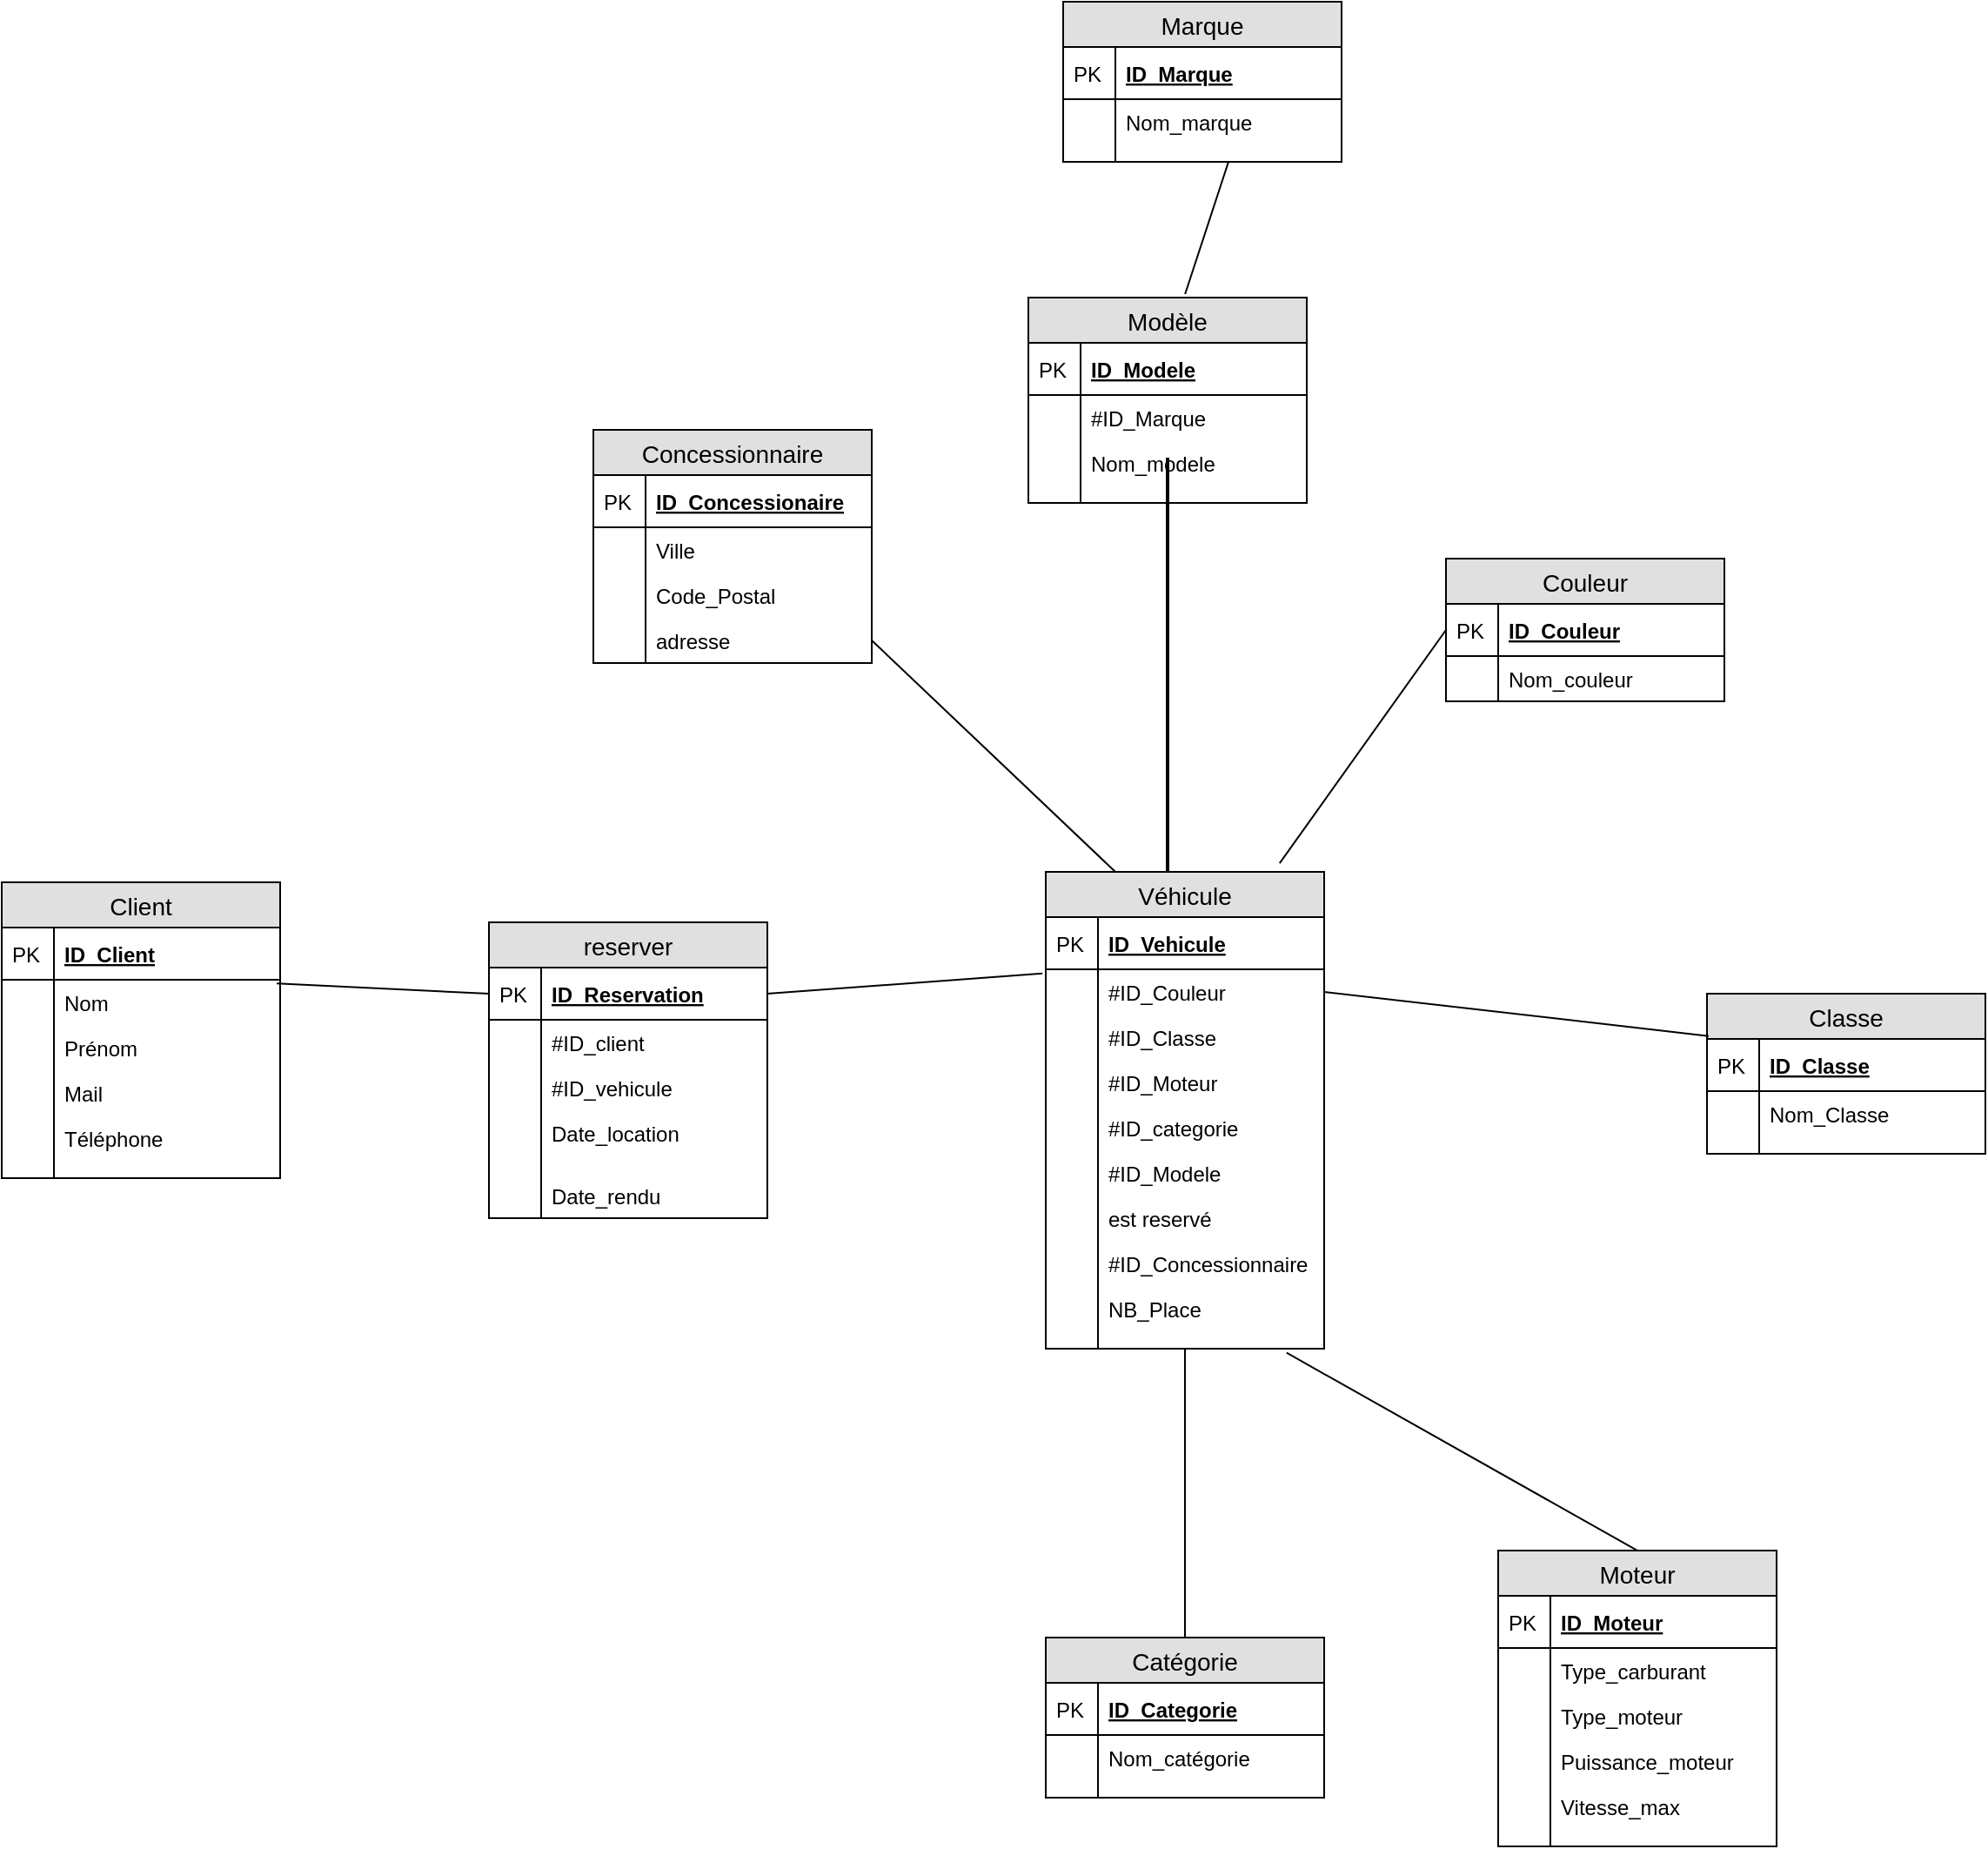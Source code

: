<mxfile version="12.6.6" type="device"><diagram id="evDmwu6t0oALiTs24ZHg" name="Page-1"><mxGraphModel dx="2067" dy="573" grid="1" gridSize="10" guides="1" tooltips="1" connect="1" arrows="1" fold="1" page="1" pageScale="1" pageWidth="827" pageHeight="1169" math="0" shadow="0"><root><mxCell id="0"/><mxCell id="1" parent="0"/><mxCell id="44hZMkg_vuFvh2zb4axV-1" value="Véhicule" style="swimlane;fontStyle=0;childLayout=stackLayout;horizontal=1;startSize=26;fillColor=#e0e0e0;horizontalStack=0;resizeParent=1;resizeParentMax=0;resizeLast=0;collapsible=1;marginBottom=0;swimlaneFillColor=#ffffff;align=center;fontSize=14;" parent="1" vertex="1"><mxGeometry x="-130" y="580" width="160" height="274" as="geometry"/></mxCell><mxCell id="44hZMkg_vuFvh2zb4axV-2" value="ID_Vehicule" style="shape=partialRectangle;top=0;left=0;right=0;bottom=1;align=left;verticalAlign=middle;fillColor=none;spacingLeft=34;spacingRight=4;overflow=hidden;rotatable=0;points=[[0,0.5],[1,0.5]];portConstraint=eastwest;dropTarget=0;fontStyle=5;fontSize=12;" parent="44hZMkg_vuFvh2zb4axV-1" vertex="1"><mxGeometry y="26" width="160" height="30" as="geometry"/></mxCell><mxCell id="44hZMkg_vuFvh2zb4axV-3" value="PK" style="shape=partialRectangle;top=0;left=0;bottom=0;fillColor=none;align=left;verticalAlign=middle;spacingLeft=4;spacingRight=4;overflow=hidden;rotatable=0;points=[];portConstraint=eastwest;part=1;fontSize=12;" parent="44hZMkg_vuFvh2zb4axV-2" vertex="1" connectable="0"><mxGeometry width="30" height="30" as="geometry"/></mxCell><mxCell id="raKDjjI9DacQkBNWK3oF-6" value="#ID_Couleur" style="shape=partialRectangle;top=0;left=0;right=0;bottom=0;align=left;verticalAlign=top;fillColor=none;spacingLeft=34;spacingRight=4;overflow=hidden;rotatable=0;points=[[0,0.5],[1,0.5]];portConstraint=eastwest;dropTarget=0;fontSize=12;" vertex="1" parent="44hZMkg_vuFvh2zb4axV-1"><mxGeometry y="56" width="160" height="26" as="geometry"/></mxCell><mxCell id="raKDjjI9DacQkBNWK3oF-7" value="" style="shape=partialRectangle;top=0;left=0;bottom=0;fillColor=none;align=left;verticalAlign=top;spacingLeft=4;spacingRight=4;overflow=hidden;rotatable=0;points=[];portConstraint=eastwest;part=1;fontSize=12;" vertex="1" connectable="0" parent="raKDjjI9DacQkBNWK3oF-6"><mxGeometry width="30" height="26" as="geometry"/></mxCell><mxCell id="raKDjjI9DacQkBNWK3oF-10" value="#ID_Classe" style="shape=partialRectangle;top=0;left=0;right=0;bottom=0;align=left;verticalAlign=top;fillColor=none;spacingLeft=34;spacingRight=4;overflow=hidden;rotatable=0;points=[[0,0.5],[1,0.5]];portConstraint=eastwest;dropTarget=0;fontSize=12;" vertex="1" parent="44hZMkg_vuFvh2zb4axV-1"><mxGeometry y="82" width="160" height="26" as="geometry"/></mxCell><mxCell id="raKDjjI9DacQkBNWK3oF-11" value="" style="shape=partialRectangle;top=0;left=0;bottom=0;fillColor=none;align=left;verticalAlign=top;spacingLeft=4;spacingRight=4;overflow=hidden;rotatable=0;points=[];portConstraint=eastwest;part=1;fontSize=12;" vertex="1" connectable="0" parent="raKDjjI9DacQkBNWK3oF-10"><mxGeometry width="30" height="26" as="geometry"/></mxCell><mxCell id="raKDjjI9DacQkBNWK3oF-8" value="#ID_Moteur" style="shape=partialRectangle;top=0;left=0;right=0;bottom=0;align=left;verticalAlign=top;fillColor=none;spacingLeft=34;spacingRight=4;overflow=hidden;rotatable=0;points=[[0,0.5],[1,0.5]];portConstraint=eastwest;dropTarget=0;fontSize=12;" vertex="1" parent="44hZMkg_vuFvh2zb4axV-1"><mxGeometry y="108" width="160" height="26" as="geometry"/></mxCell><mxCell id="raKDjjI9DacQkBNWK3oF-9" value="" style="shape=partialRectangle;top=0;left=0;bottom=0;fillColor=none;align=left;verticalAlign=top;spacingLeft=4;spacingRight=4;overflow=hidden;rotatable=0;points=[];portConstraint=eastwest;part=1;fontSize=12;" vertex="1" connectable="0" parent="raKDjjI9DacQkBNWK3oF-8"><mxGeometry width="30" height="26" as="geometry"/></mxCell><mxCell id="raKDjjI9DacQkBNWK3oF-12" value="#ID_categorie" style="shape=partialRectangle;top=0;left=0;right=0;bottom=0;align=left;verticalAlign=top;fillColor=none;spacingLeft=34;spacingRight=4;overflow=hidden;rotatable=0;points=[[0,0.5],[1,0.5]];portConstraint=eastwest;dropTarget=0;fontSize=12;" vertex="1" parent="44hZMkg_vuFvh2zb4axV-1"><mxGeometry y="134" width="160" height="26" as="geometry"/></mxCell><mxCell id="raKDjjI9DacQkBNWK3oF-13" value="" style="shape=partialRectangle;top=0;left=0;bottom=0;fillColor=none;align=left;verticalAlign=top;spacingLeft=4;spacingRight=4;overflow=hidden;rotatable=0;points=[];portConstraint=eastwest;part=1;fontSize=12;" vertex="1" connectable="0" parent="raKDjjI9DacQkBNWK3oF-12"><mxGeometry width="30" height="26" as="geometry"/></mxCell><mxCell id="raKDjjI9DacQkBNWK3oF-41" value="#ID_Modele" style="shape=partialRectangle;top=0;left=0;right=0;bottom=0;align=left;verticalAlign=top;fillColor=none;spacingLeft=34;spacingRight=4;overflow=hidden;rotatable=0;points=[[0,0.5],[1,0.5]];portConstraint=eastwest;dropTarget=0;fontSize=12;" vertex="1" parent="44hZMkg_vuFvh2zb4axV-1"><mxGeometry y="160" width="160" height="26" as="geometry"/></mxCell><mxCell id="raKDjjI9DacQkBNWK3oF-42" value="" style="shape=partialRectangle;top=0;left=0;bottom=0;fillColor=none;align=left;verticalAlign=top;spacingLeft=4;spacingRight=4;overflow=hidden;rotatable=0;points=[];portConstraint=eastwest;part=1;fontSize=12;" vertex="1" connectable="0" parent="raKDjjI9DacQkBNWK3oF-41"><mxGeometry width="30" height="26" as="geometry"/></mxCell><mxCell id="raKDjjI9DacQkBNWK3oF-20" value="est reservé" style="shape=partialRectangle;top=0;left=0;right=0;bottom=0;align=left;verticalAlign=top;fillColor=none;spacingLeft=34;spacingRight=4;overflow=hidden;rotatable=0;points=[[0,0.5],[1,0.5]];portConstraint=eastwest;dropTarget=0;fontSize=12;" vertex="1" parent="44hZMkg_vuFvh2zb4axV-1"><mxGeometry y="186" width="160" height="26" as="geometry"/></mxCell><mxCell id="raKDjjI9DacQkBNWK3oF-21" value="" style="shape=partialRectangle;top=0;left=0;bottom=0;fillColor=none;align=left;verticalAlign=top;spacingLeft=4;spacingRight=4;overflow=hidden;rotatable=0;points=[];portConstraint=eastwest;part=1;fontSize=12;" vertex="1" connectable="0" parent="raKDjjI9DacQkBNWK3oF-20"><mxGeometry width="30" height="26" as="geometry"/></mxCell><mxCell id="raKDjjI9DacQkBNWK3oF-37" value="#ID_Concessionnaire" style="shape=partialRectangle;top=0;left=0;right=0;bottom=0;align=left;verticalAlign=top;fillColor=none;spacingLeft=34;spacingRight=4;overflow=hidden;rotatable=0;points=[[0,0.5],[1,0.5]];portConstraint=eastwest;dropTarget=0;fontSize=12;" vertex="1" parent="44hZMkg_vuFvh2zb4axV-1"><mxGeometry y="212" width="160" height="26" as="geometry"/></mxCell><mxCell id="raKDjjI9DacQkBNWK3oF-38" value="" style="shape=partialRectangle;top=0;left=0;bottom=0;fillColor=none;align=left;verticalAlign=top;spacingLeft=4;spacingRight=4;overflow=hidden;rotatable=0;points=[];portConstraint=eastwest;part=1;fontSize=12;" vertex="1" connectable="0" parent="raKDjjI9DacQkBNWK3oF-37"><mxGeometry width="30" height="26" as="geometry"/></mxCell><mxCell id="raKDjjI9DacQkBNWK3oF-39" value="NB_Place" style="shape=partialRectangle;top=0;left=0;right=0;bottom=0;align=left;verticalAlign=top;fillColor=none;spacingLeft=34;spacingRight=4;overflow=hidden;rotatable=0;points=[[0,0.5],[1,0.5]];portConstraint=eastwest;dropTarget=0;fontSize=12;" vertex="1" parent="44hZMkg_vuFvh2zb4axV-1"><mxGeometry y="238" width="160" height="26" as="geometry"/></mxCell><mxCell id="raKDjjI9DacQkBNWK3oF-40" value="" style="shape=partialRectangle;top=0;left=0;bottom=0;fillColor=none;align=left;verticalAlign=top;spacingLeft=4;spacingRight=4;overflow=hidden;rotatable=0;points=[];portConstraint=eastwest;part=1;fontSize=12;" vertex="1" connectable="0" parent="raKDjjI9DacQkBNWK3oF-39"><mxGeometry width="30" height="26" as="geometry"/></mxCell><mxCell id="44hZMkg_vuFvh2zb4axV-10" value="" style="shape=partialRectangle;top=0;left=0;right=0;bottom=0;align=left;verticalAlign=top;fillColor=none;spacingLeft=34;spacingRight=4;overflow=hidden;rotatable=0;points=[[0,0.5],[1,0.5]];portConstraint=eastwest;dropTarget=0;fontSize=12;" parent="44hZMkg_vuFvh2zb4axV-1" vertex="1"><mxGeometry y="264" width="160" height="10" as="geometry"/></mxCell><mxCell id="44hZMkg_vuFvh2zb4axV-11" value="" style="shape=partialRectangle;top=0;left=0;bottom=0;fillColor=none;align=left;verticalAlign=top;spacingLeft=4;spacingRight=4;overflow=hidden;rotatable=0;points=[];portConstraint=eastwest;part=1;fontSize=12;" parent="44hZMkg_vuFvh2zb4axV-10" vertex="1" connectable="0"><mxGeometry width="30" height="10" as="geometry"/></mxCell><mxCell id="44hZMkg_vuFvh2zb4axV-12" value="Marque" style="swimlane;fontStyle=0;childLayout=stackLayout;horizontal=1;startSize=26;fillColor=#e0e0e0;horizontalStack=0;resizeParent=1;resizeParentMax=0;resizeLast=0;collapsible=1;marginBottom=0;swimlaneFillColor=#ffffff;align=center;fontSize=14;" parent="1" vertex="1"><mxGeometry x="-120" y="80" width="160" height="92" as="geometry"/></mxCell><mxCell id="44hZMkg_vuFvh2zb4axV-13" value="ID_Marque" style="shape=partialRectangle;top=0;left=0;right=0;bottom=1;align=left;verticalAlign=middle;fillColor=none;spacingLeft=34;spacingRight=4;overflow=hidden;rotatable=0;points=[[0,0.5],[1,0.5]];portConstraint=eastwest;dropTarget=0;fontStyle=5;fontSize=12;" parent="44hZMkg_vuFvh2zb4axV-12" vertex="1"><mxGeometry y="26" width="160" height="30" as="geometry"/></mxCell><mxCell id="44hZMkg_vuFvh2zb4axV-14" value="PK" style="shape=partialRectangle;top=0;left=0;bottom=0;fillColor=none;align=left;verticalAlign=middle;spacingLeft=4;spacingRight=4;overflow=hidden;rotatable=0;points=[];portConstraint=eastwest;part=1;fontSize=12;" parent="44hZMkg_vuFvh2zb4axV-13" vertex="1" connectable="0"><mxGeometry width="30" height="30" as="geometry"/></mxCell><mxCell id="44hZMkg_vuFvh2zb4axV-15" value="Nom_marque" style="shape=partialRectangle;top=0;left=0;right=0;bottom=0;align=left;verticalAlign=top;fillColor=none;spacingLeft=34;spacingRight=4;overflow=hidden;rotatable=0;points=[[0,0.5],[1,0.5]];portConstraint=eastwest;dropTarget=0;fontSize=12;" parent="44hZMkg_vuFvh2zb4axV-12" vertex="1"><mxGeometry y="56" width="160" height="26" as="geometry"/></mxCell><mxCell id="44hZMkg_vuFvh2zb4axV-16" value="" style="shape=partialRectangle;top=0;left=0;bottom=0;fillColor=none;align=left;verticalAlign=top;spacingLeft=4;spacingRight=4;overflow=hidden;rotatable=0;points=[];portConstraint=eastwest;part=1;fontSize=12;" parent="44hZMkg_vuFvh2zb4axV-15" vertex="1" connectable="0"><mxGeometry width="30" height="26" as="geometry"/></mxCell><mxCell id="44hZMkg_vuFvh2zb4axV-21" value="" style="shape=partialRectangle;top=0;left=0;right=0;bottom=0;align=left;verticalAlign=top;fillColor=none;spacingLeft=34;spacingRight=4;overflow=hidden;rotatable=0;points=[[0,0.5],[1,0.5]];portConstraint=eastwest;dropTarget=0;fontSize=12;" parent="44hZMkg_vuFvh2zb4axV-12" vertex="1"><mxGeometry y="82" width="160" height="10" as="geometry"/></mxCell><mxCell id="44hZMkg_vuFvh2zb4axV-22" value="" style="shape=partialRectangle;top=0;left=0;bottom=0;fillColor=none;align=left;verticalAlign=top;spacingLeft=4;spacingRight=4;overflow=hidden;rotatable=0;points=[];portConstraint=eastwest;part=1;fontSize=12;" parent="44hZMkg_vuFvh2zb4axV-21" vertex="1" connectable="0"><mxGeometry width="30" height="10" as="geometry"/></mxCell><mxCell id="44hZMkg_vuFvh2zb4axV-23" value="Couleur" style="swimlane;fontStyle=0;childLayout=stackLayout;horizontal=1;startSize=26;fillColor=#e0e0e0;horizontalStack=0;resizeParent=1;resizeParentMax=0;resizeLast=0;collapsible=1;marginBottom=0;swimlaneFillColor=#ffffff;align=center;fontSize=14;" parent="1" vertex="1"><mxGeometry x="100" y="400" width="160" height="82" as="geometry"/></mxCell><mxCell id="44hZMkg_vuFvh2zb4axV-24" value="ID_Couleur" style="shape=partialRectangle;top=0;left=0;right=0;bottom=1;align=left;verticalAlign=middle;fillColor=none;spacingLeft=34;spacingRight=4;overflow=hidden;rotatable=0;points=[[0,0.5],[1,0.5]];portConstraint=eastwest;dropTarget=0;fontStyle=5;fontSize=12;" parent="44hZMkg_vuFvh2zb4axV-23" vertex="1"><mxGeometry y="26" width="160" height="30" as="geometry"/></mxCell><mxCell id="44hZMkg_vuFvh2zb4axV-25" value="PK" style="shape=partialRectangle;top=0;left=0;bottom=0;fillColor=none;align=left;verticalAlign=middle;spacingLeft=4;spacingRight=4;overflow=hidden;rotatable=0;points=[];portConstraint=eastwest;part=1;fontSize=12;" parent="44hZMkg_vuFvh2zb4axV-24" vertex="1" connectable="0"><mxGeometry width="30" height="30" as="geometry"/></mxCell><mxCell id="44hZMkg_vuFvh2zb4axV-26" value="Nom_couleur" style="shape=partialRectangle;top=0;left=0;right=0;bottom=0;align=left;verticalAlign=top;fillColor=none;spacingLeft=34;spacingRight=4;overflow=hidden;rotatable=0;points=[[0,0.5],[1,0.5]];portConstraint=eastwest;dropTarget=0;fontSize=12;" parent="44hZMkg_vuFvh2zb4axV-23" vertex="1"><mxGeometry y="56" width="160" height="26" as="geometry"/></mxCell><mxCell id="44hZMkg_vuFvh2zb4axV-27" value="" style="shape=partialRectangle;top=0;left=0;bottom=0;fillColor=none;align=left;verticalAlign=top;spacingLeft=4;spacingRight=4;overflow=hidden;rotatable=0;points=[];portConstraint=eastwest;part=1;fontSize=12;" parent="44hZMkg_vuFvh2zb4axV-26" vertex="1" connectable="0"><mxGeometry width="30" height="26" as="geometry"/></mxCell><mxCell id="44hZMkg_vuFvh2zb4axV-34" value="Classe" style="swimlane;fontStyle=0;childLayout=stackLayout;horizontal=1;startSize=26;fillColor=#e0e0e0;horizontalStack=0;resizeParent=1;resizeParentMax=0;resizeLast=0;collapsible=1;marginBottom=0;swimlaneFillColor=#ffffff;align=center;fontSize=14;" parent="1" vertex="1"><mxGeometry x="250" y="650" width="160" height="92" as="geometry"/></mxCell><mxCell id="44hZMkg_vuFvh2zb4axV-35" value="ID_Classe" style="shape=partialRectangle;top=0;left=0;right=0;bottom=1;align=left;verticalAlign=middle;fillColor=none;spacingLeft=34;spacingRight=4;overflow=hidden;rotatable=0;points=[[0,0.5],[1,0.5]];portConstraint=eastwest;dropTarget=0;fontStyle=5;fontSize=12;" parent="44hZMkg_vuFvh2zb4axV-34" vertex="1"><mxGeometry y="26" width="160" height="30" as="geometry"/></mxCell><mxCell id="44hZMkg_vuFvh2zb4axV-36" value="PK" style="shape=partialRectangle;top=0;left=0;bottom=0;fillColor=none;align=left;verticalAlign=middle;spacingLeft=4;spacingRight=4;overflow=hidden;rotatable=0;points=[];portConstraint=eastwest;part=1;fontSize=12;" parent="44hZMkg_vuFvh2zb4axV-35" vertex="1" connectable="0"><mxGeometry width="30" height="30" as="geometry"/></mxCell><mxCell id="44hZMkg_vuFvh2zb4axV-37" value="Nom_Classe" style="shape=partialRectangle;top=0;left=0;right=0;bottom=0;align=left;verticalAlign=top;fillColor=none;spacingLeft=34;spacingRight=4;overflow=hidden;rotatable=0;points=[[0,0.5],[1,0.5]];portConstraint=eastwest;dropTarget=0;fontSize=12;" parent="44hZMkg_vuFvh2zb4axV-34" vertex="1"><mxGeometry y="56" width="160" height="26" as="geometry"/></mxCell><mxCell id="44hZMkg_vuFvh2zb4axV-38" value="" style="shape=partialRectangle;top=0;left=0;bottom=0;fillColor=none;align=left;verticalAlign=top;spacingLeft=4;spacingRight=4;overflow=hidden;rotatable=0;points=[];portConstraint=eastwest;part=1;fontSize=12;" parent="44hZMkg_vuFvh2zb4axV-37" vertex="1" connectable="0"><mxGeometry width="30" height="26" as="geometry"/></mxCell><mxCell id="44hZMkg_vuFvh2zb4axV-43" value="" style="shape=partialRectangle;top=0;left=0;right=0;bottom=0;align=left;verticalAlign=top;fillColor=none;spacingLeft=34;spacingRight=4;overflow=hidden;rotatable=0;points=[[0,0.5],[1,0.5]];portConstraint=eastwest;dropTarget=0;fontSize=12;" parent="44hZMkg_vuFvh2zb4axV-34" vertex="1"><mxGeometry y="82" width="160" height="10" as="geometry"/></mxCell><mxCell id="44hZMkg_vuFvh2zb4axV-44" value="" style="shape=partialRectangle;top=0;left=0;bottom=0;fillColor=none;align=left;verticalAlign=top;spacingLeft=4;spacingRight=4;overflow=hidden;rotatable=0;points=[];portConstraint=eastwest;part=1;fontSize=12;" parent="44hZMkg_vuFvh2zb4axV-43" vertex="1" connectable="0"><mxGeometry width="30" height="10" as="geometry"/></mxCell><mxCell id="44hZMkg_vuFvh2zb4axV-45" value="Catégorie" style="swimlane;fontStyle=0;childLayout=stackLayout;horizontal=1;startSize=26;fillColor=#e0e0e0;horizontalStack=0;resizeParent=1;resizeParentMax=0;resizeLast=0;collapsible=1;marginBottom=0;swimlaneFillColor=#ffffff;align=center;fontSize=14;" parent="1" vertex="1"><mxGeometry x="-130" y="1020" width="160" height="92" as="geometry"/></mxCell><mxCell id="44hZMkg_vuFvh2zb4axV-46" value="ID_Categorie" style="shape=partialRectangle;top=0;left=0;right=0;bottom=1;align=left;verticalAlign=middle;fillColor=none;spacingLeft=34;spacingRight=4;overflow=hidden;rotatable=0;points=[[0,0.5],[1,0.5]];portConstraint=eastwest;dropTarget=0;fontStyle=5;fontSize=12;" parent="44hZMkg_vuFvh2zb4axV-45" vertex="1"><mxGeometry y="26" width="160" height="30" as="geometry"/></mxCell><mxCell id="44hZMkg_vuFvh2zb4axV-47" value="PK" style="shape=partialRectangle;top=0;left=0;bottom=0;fillColor=none;align=left;verticalAlign=middle;spacingLeft=4;spacingRight=4;overflow=hidden;rotatable=0;points=[];portConstraint=eastwest;part=1;fontSize=12;" parent="44hZMkg_vuFvh2zb4axV-46" vertex="1" connectable="0"><mxGeometry width="30" height="30" as="geometry"/></mxCell><mxCell id="44hZMkg_vuFvh2zb4axV-48" value="Nom_catégorie" style="shape=partialRectangle;top=0;left=0;right=0;bottom=0;align=left;verticalAlign=top;fillColor=none;spacingLeft=34;spacingRight=4;overflow=hidden;rotatable=0;points=[[0,0.5],[1,0.5]];portConstraint=eastwest;dropTarget=0;fontSize=12;" parent="44hZMkg_vuFvh2zb4axV-45" vertex="1"><mxGeometry y="56" width="160" height="26" as="geometry"/></mxCell><mxCell id="44hZMkg_vuFvh2zb4axV-49" value="" style="shape=partialRectangle;top=0;left=0;bottom=0;fillColor=none;align=left;verticalAlign=top;spacingLeft=4;spacingRight=4;overflow=hidden;rotatable=0;points=[];portConstraint=eastwest;part=1;fontSize=12;" parent="44hZMkg_vuFvh2zb4axV-48" vertex="1" connectable="0"><mxGeometry width="30" height="26" as="geometry"/></mxCell><mxCell id="44hZMkg_vuFvh2zb4axV-54" value="" style="shape=partialRectangle;top=0;left=0;right=0;bottom=0;align=left;verticalAlign=top;fillColor=none;spacingLeft=34;spacingRight=4;overflow=hidden;rotatable=0;points=[[0,0.5],[1,0.5]];portConstraint=eastwest;dropTarget=0;fontSize=12;" parent="44hZMkg_vuFvh2zb4axV-45" vertex="1"><mxGeometry y="82" width="160" height="10" as="geometry"/></mxCell><mxCell id="44hZMkg_vuFvh2zb4axV-55" value="" style="shape=partialRectangle;top=0;left=0;bottom=0;fillColor=none;align=left;verticalAlign=top;spacingLeft=4;spacingRight=4;overflow=hidden;rotatable=0;points=[];portConstraint=eastwest;part=1;fontSize=12;" parent="44hZMkg_vuFvh2zb4axV-54" vertex="1" connectable="0"><mxGeometry width="30" height="10" as="geometry"/></mxCell><mxCell id="44hZMkg_vuFvh2zb4axV-56" value="Moteur" style="swimlane;fontStyle=0;childLayout=stackLayout;horizontal=1;startSize=26;fillColor=#e0e0e0;horizontalStack=0;resizeParent=1;resizeParentMax=0;resizeLast=0;collapsible=1;marginBottom=0;swimlaneFillColor=#ffffff;align=center;fontSize=14;" parent="1" vertex="1"><mxGeometry x="130" y="970" width="160" height="170" as="geometry"/></mxCell><mxCell id="44hZMkg_vuFvh2zb4axV-57" value="ID_Moteur" style="shape=partialRectangle;top=0;left=0;right=0;bottom=1;align=left;verticalAlign=middle;fillColor=none;spacingLeft=34;spacingRight=4;overflow=hidden;rotatable=0;points=[[0,0.5],[1,0.5]];portConstraint=eastwest;dropTarget=0;fontStyle=5;fontSize=12;" parent="44hZMkg_vuFvh2zb4axV-56" vertex="1"><mxGeometry y="26" width="160" height="30" as="geometry"/></mxCell><mxCell id="44hZMkg_vuFvh2zb4axV-58" value="PK" style="shape=partialRectangle;top=0;left=0;bottom=0;fillColor=none;align=left;verticalAlign=middle;spacingLeft=4;spacingRight=4;overflow=hidden;rotatable=0;points=[];portConstraint=eastwest;part=1;fontSize=12;" parent="44hZMkg_vuFvh2zb4axV-57" vertex="1" connectable="0"><mxGeometry width="30" height="30" as="geometry"/></mxCell><mxCell id="44hZMkg_vuFvh2zb4axV-59" value="Type_carburant" style="shape=partialRectangle;top=0;left=0;right=0;bottom=0;align=left;verticalAlign=top;fillColor=none;spacingLeft=34;spacingRight=4;overflow=hidden;rotatable=0;points=[[0,0.5],[1,0.5]];portConstraint=eastwest;dropTarget=0;fontSize=12;" parent="44hZMkg_vuFvh2zb4axV-56" vertex="1"><mxGeometry y="56" width="160" height="26" as="geometry"/></mxCell><mxCell id="44hZMkg_vuFvh2zb4axV-60" value="" style="shape=partialRectangle;top=0;left=0;bottom=0;fillColor=none;align=left;verticalAlign=top;spacingLeft=4;spacingRight=4;overflow=hidden;rotatable=0;points=[];portConstraint=eastwest;part=1;fontSize=12;" parent="44hZMkg_vuFvh2zb4axV-59" vertex="1" connectable="0"><mxGeometry width="30" height="26" as="geometry"/></mxCell><mxCell id="jtM3f84Picm8jtuYgQPw-2" value="Type_moteur" style="shape=partialRectangle;top=0;left=0;right=0;bottom=0;align=left;verticalAlign=top;fillColor=none;spacingLeft=34;spacingRight=4;overflow=hidden;rotatable=0;points=[[0,0.5],[1,0.5]];portConstraint=eastwest;dropTarget=0;fontSize=12;" parent="44hZMkg_vuFvh2zb4axV-56" vertex="1"><mxGeometry y="82" width="160" height="26" as="geometry"/></mxCell><mxCell id="jtM3f84Picm8jtuYgQPw-3" value="" style="shape=partialRectangle;top=0;left=0;bottom=0;fillColor=none;align=left;verticalAlign=top;spacingLeft=4;spacingRight=4;overflow=hidden;rotatable=0;points=[];portConstraint=eastwest;part=1;fontSize=12;" parent="jtM3f84Picm8jtuYgQPw-2" vertex="1" connectable="0"><mxGeometry width="30" height="26" as="geometry"/></mxCell><mxCell id="jtM3f84Picm8jtuYgQPw-4" value="Puissance_moteur" style="shape=partialRectangle;top=0;left=0;right=0;bottom=0;align=left;verticalAlign=top;fillColor=none;spacingLeft=34;spacingRight=4;overflow=hidden;rotatable=0;points=[[0,0.5],[1,0.5]];portConstraint=eastwest;dropTarget=0;fontSize=12;" parent="44hZMkg_vuFvh2zb4axV-56" vertex="1"><mxGeometry y="108" width="160" height="26" as="geometry"/></mxCell><mxCell id="jtM3f84Picm8jtuYgQPw-5" value="" style="shape=partialRectangle;top=0;left=0;bottom=0;fillColor=none;align=left;verticalAlign=top;spacingLeft=4;spacingRight=4;overflow=hidden;rotatable=0;points=[];portConstraint=eastwest;part=1;fontSize=12;" parent="jtM3f84Picm8jtuYgQPw-4" vertex="1" connectable="0"><mxGeometry width="30" height="26" as="geometry"/></mxCell><mxCell id="jtM3f84Picm8jtuYgQPw-6" value="Vitesse_max" style="shape=partialRectangle;top=0;left=0;right=0;bottom=0;align=left;verticalAlign=top;fillColor=none;spacingLeft=34;spacingRight=4;overflow=hidden;rotatable=0;points=[[0,0.5],[1,0.5]];portConstraint=eastwest;dropTarget=0;fontSize=12;" parent="44hZMkg_vuFvh2zb4axV-56" vertex="1"><mxGeometry y="134" width="160" height="26" as="geometry"/></mxCell><mxCell id="jtM3f84Picm8jtuYgQPw-7" value="" style="shape=partialRectangle;top=0;left=0;bottom=0;fillColor=none;align=left;verticalAlign=top;spacingLeft=4;spacingRight=4;overflow=hidden;rotatable=0;points=[];portConstraint=eastwest;part=1;fontSize=12;" parent="jtM3f84Picm8jtuYgQPw-6" vertex="1" connectable="0"><mxGeometry width="30" height="26" as="geometry"/></mxCell><mxCell id="44hZMkg_vuFvh2zb4axV-65" value="" style="shape=partialRectangle;top=0;left=0;right=0;bottom=0;align=left;verticalAlign=top;fillColor=none;spacingLeft=34;spacingRight=4;overflow=hidden;rotatable=0;points=[[0,0.5],[1,0.5]];portConstraint=eastwest;dropTarget=0;fontSize=12;" parent="44hZMkg_vuFvh2zb4axV-56" vertex="1"><mxGeometry y="160" width="160" height="10" as="geometry"/></mxCell><mxCell id="44hZMkg_vuFvh2zb4axV-66" value="" style="shape=partialRectangle;top=0;left=0;bottom=0;fillColor=none;align=left;verticalAlign=top;spacingLeft=4;spacingRight=4;overflow=hidden;rotatable=0;points=[];portConstraint=eastwest;part=1;fontSize=12;" parent="44hZMkg_vuFvh2zb4axV-65" vertex="1" connectable="0"><mxGeometry width="30" height="10" as="geometry"/></mxCell><mxCell id="44hZMkg_vuFvh2zb4axV-78" value="Client" style="swimlane;fontStyle=0;childLayout=stackLayout;horizontal=1;startSize=26;fillColor=#e0e0e0;horizontalStack=0;resizeParent=1;resizeParentMax=0;resizeLast=0;collapsible=1;marginBottom=0;swimlaneFillColor=#ffffff;align=center;fontSize=14;" parent="1" vertex="1"><mxGeometry x="-730" y="586" width="160" height="170" as="geometry"/></mxCell><mxCell id="44hZMkg_vuFvh2zb4axV-79" value="ID_Client" style="shape=partialRectangle;top=0;left=0;right=0;bottom=1;align=left;verticalAlign=middle;fillColor=none;spacingLeft=34;spacingRight=4;overflow=hidden;rotatable=0;points=[[0,0.5],[1,0.5]];portConstraint=eastwest;dropTarget=0;fontStyle=5;fontSize=12;" parent="44hZMkg_vuFvh2zb4axV-78" vertex="1"><mxGeometry y="26" width="160" height="30" as="geometry"/></mxCell><mxCell id="44hZMkg_vuFvh2zb4axV-80" value="PK" style="shape=partialRectangle;top=0;left=0;bottom=0;fillColor=none;align=left;verticalAlign=middle;spacingLeft=4;spacingRight=4;overflow=hidden;rotatable=0;points=[];portConstraint=eastwest;part=1;fontSize=12;" parent="44hZMkg_vuFvh2zb4axV-79" vertex="1" connectable="0"><mxGeometry width="30" height="30" as="geometry"/></mxCell><mxCell id="44hZMkg_vuFvh2zb4axV-81" value="Nom" style="shape=partialRectangle;top=0;left=0;right=0;bottom=0;align=left;verticalAlign=top;fillColor=none;spacingLeft=34;spacingRight=4;overflow=hidden;rotatable=0;points=[[0,0.5],[1,0.5]];portConstraint=eastwest;dropTarget=0;fontSize=12;" parent="44hZMkg_vuFvh2zb4axV-78" vertex="1"><mxGeometry y="56" width="160" height="26" as="geometry"/></mxCell><mxCell id="44hZMkg_vuFvh2zb4axV-82" value="" style="shape=partialRectangle;top=0;left=0;bottom=0;fillColor=none;align=left;verticalAlign=top;spacingLeft=4;spacingRight=4;overflow=hidden;rotatable=0;points=[];portConstraint=eastwest;part=1;fontSize=12;" parent="44hZMkg_vuFvh2zb4axV-81" vertex="1" connectable="0"><mxGeometry width="30" height="26" as="geometry"/></mxCell><mxCell id="44hZMkg_vuFvh2zb4axV-83" value="Prénom" style="shape=partialRectangle;top=0;left=0;right=0;bottom=0;align=left;verticalAlign=top;fillColor=none;spacingLeft=34;spacingRight=4;overflow=hidden;rotatable=0;points=[[0,0.5],[1,0.5]];portConstraint=eastwest;dropTarget=0;fontSize=12;" parent="44hZMkg_vuFvh2zb4axV-78" vertex="1"><mxGeometry y="82" width="160" height="26" as="geometry"/></mxCell><mxCell id="44hZMkg_vuFvh2zb4axV-84" value="" style="shape=partialRectangle;top=0;left=0;bottom=0;fillColor=none;align=left;verticalAlign=top;spacingLeft=4;spacingRight=4;overflow=hidden;rotatable=0;points=[];portConstraint=eastwest;part=1;fontSize=12;" parent="44hZMkg_vuFvh2zb4axV-83" vertex="1" connectable="0"><mxGeometry width="30" height="26" as="geometry"/></mxCell><mxCell id="44hZMkg_vuFvh2zb4axV-85" value="Mail" style="shape=partialRectangle;top=0;left=0;right=0;bottom=0;align=left;verticalAlign=top;fillColor=none;spacingLeft=34;spacingRight=4;overflow=hidden;rotatable=0;points=[[0,0.5],[1,0.5]];portConstraint=eastwest;dropTarget=0;fontSize=12;" parent="44hZMkg_vuFvh2zb4axV-78" vertex="1"><mxGeometry y="108" width="160" height="26" as="geometry"/></mxCell><mxCell id="44hZMkg_vuFvh2zb4axV-86" value="" style="shape=partialRectangle;top=0;left=0;bottom=0;fillColor=none;align=left;verticalAlign=top;spacingLeft=4;spacingRight=4;overflow=hidden;rotatable=0;points=[];portConstraint=eastwest;part=1;fontSize=12;" parent="44hZMkg_vuFvh2zb4axV-85" vertex="1" connectable="0"><mxGeometry width="30" height="26" as="geometry"/></mxCell><mxCell id="44hZMkg_vuFvh2zb4axV-134" value="Téléphone" style="shape=partialRectangle;top=0;left=0;right=0;bottom=0;align=left;verticalAlign=top;fillColor=none;spacingLeft=34;spacingRight=4;overflow=hidden;rotatable=0;points=[[0,0.5],[1,0.5]];portConstraint=eastwest;dropTarget=0;fontSize=12;" parent="44hZMkg_vuFvh2zb4axV-78" vertex="1"><mxGeometry y="134" width="160" height="26" as="geometry"/></mxCell><mxCell id="44hZMkg_vuFvh2zb4axV-135" value="" style="shape=partialRectangle;top=0;left=0;bottom=0;fillColor=none;align=left;verticalAlign=top;spacingLeft=4;spacingRight=4;overflow=hidden;rotatable=0;points=[];portConstraint=eastwest;part=1;fontSize=12;" parent="44hZMkg_vuFvh2zb4axV-134" vertex="1" connectable="0"><mxGeometry width="30" height="26" as="geometry"/></mxCell><mxCell id="44hZMkg_vuFvh2zb4axV-87" value="" style="shape=partialRectangle;top=0;left=0;right=0;bottom=0;align=left;verticalAlign=top;fillColor=none;spacingLeft=34;spacingRight=4;overflow=hidden;rotatable=0;points=[[0,0.5],[1,0.5]];portConstraint=eastwest;dropTarget=0;fontSize=12;" parent="44hZMkg_vuFvh2zb4axV-78" vertex="1"><mxGeometry y="160" width="160" height="10" as="geometry"/></mxCell><mxCell id="44hZMkg_vuFvh2zb4axV-88" value="" style="shape=partialRectangle;top=0;left=0;bottom=0;fillColor=none;align=left;verticalAlign=top;spacingLeft=4;spacingRight=4;overflow=hidden;rotatable=0;points=[];portConstraint=eastwest;part=1;fontSize=12;" parent="44hZMkg_vuFvh2zb4axV-87" vertex="1" connectable="0"><mxGeometry width="30" height="10" as="geometry"/></mxCell><mxCell id="44hZMkg_vuFvh2zb4axV-111" value="Modèle" style="swimlane;fontStyle=0;childLayout=stackLayout;horizontal=1;startSize=26;fillColor=#e0e0e0;horizontalStack=0;resizeParent=1;resizeParentMax=0;resizeLast=0;collapsible=1;marginBottom=0;swimlaneFillColor=#ffffff;align=center;fontSize=14;" parent="1" vertex="1"><mxGeometry x="-140" y="250" width="160" height="118" as="geometry"/></mxCell><mxCell id="44hZMkg_vuFvh2zb4axV-112" value="ID_Modele" style="shape=partialRectangle;top=0;left=0;right=0;bottom=1;align=left;verticalAlign=middle;fillColor=none;spacingLeft=34;spacingRight=4;overflow=hidden;rotatable=0;points=[[0,0.5],[1,0.5]];portConstraint=eastwest;dropTarget=0;fontStyle=5;fontSize=12;" parent="44hZMkg_vuFvh2zb4axV-111" vertex="1"><mxGeometry y="26" width="160" height="30" as="geometry"/></mxCell><mxCell id="44hZMkg_vuFvh2zb4axV-113" value="PK" style="shape=partialRectangle;top=0;left=0;bottom=0;fillColor=none;align=left;verticalAlign=middle;spacingLeft=4;spacingRight=4;overflow=hidden;rotatable=0;points=[];portConstraint=eastwest;part=1;fontSize=12;" parent="44hZMkg_vuFvh2zb4axV-112" vertex="1" connectable="0"><mxGeometry width="30" height="30" as="geometry"/></mxCell><mxCell id="44hZMkg_vuFvh2zb4axV-114" value="#ID_Marque" style="shape=partialRectangle;top=0;left=0;right=0;bottom=0;align=left;verticalAlign=top;fillColor=none;spacingLeft=34;spacingRight=4;overflow=hidden;rotatable=0;points=[[0,0.5],[1,0.5]];portConstraint=eastwest;dropTarget=0;fontSize=12;" parent="44hZMkg_vuFvh2zb4axV-111" vertex="1"><mxGeometry y="56" width="160" height="26" as="geometry"/></mxCell><mxCell id="44hZMkg_vuFvh2zb4axV-115" value="" style="shape=partialRectangle;top=0;left=0;bottom=0;fillColor=none;align=left;verticalAlign=top;spacingLeft=4;spacingRight=4;overflow=hidden;rotatable=0;points=[];portConstraint=eastwest;part=1;fontSize=12;" parent="44hZMkg_vuFvh2zb4axV-114" vertex="1" connectable="0"><mxGeometry width="30" height="26" as="geometry"/></mxCell><mxCell id="raKDjjI9DacQkBNWK3oF-35" value="Nom_modele" style="shape=partialRectangle;top=0;left=0;right=0;bottom=0;align=left;verticalAlign=top;fillColor=none;spacingLeft=34;spacingRight=4;overflow=hidden;rotatable=0;points=[[0,0.5],[1,0.5]];portConstraint=eastwest;dropTarget=0;fontSize=12;" vertex="1" parent="44hZMkg_vuFvh2zb4axV-111"><mxGeometry y="82" width="160" height="26" as="geometry"/></mxCell><mxCell id="raKDjjI9DacQkBNWK3oF-36" value="" style="shape=partialRectangle;top=0;left=0;bottom=0;fillColor=none;align=left;verticalAlign=top;spacingLeft=4;spacingRight=4;overflow=hidden;rotatable=0;points=[];portConstraint=eastwest;part=1;fontSize=12;" vertex="1" connectable="0" parent="raKDjjI9DacQkBNWK3oF-35"><mxGeometry width="30" height="26" as="geometry"/></mxCell><mxCell id="44hZMkg_vuFvh2zb4axV-120" value="" style="shape=partialRectangle;top=0;left=0;right=0;bottom=0;align=left;verticalAlign=top;fillColor=none;spacingLeft=34;spacingRight=4;overflow=hidden;rotatable=0;points=[[0,0.5],[1,0.5]];portConstraint=eastwest;dropTarget=0;fontSize=12;" parent="44hZMkg_vuFvh2zb4axV-111" vertex="1"><mxGeometry y="108" width="160" height="10" as="geometry"/></mxCell><mxCell id="44hZMkg_vuFvh2zb4axV-121" value="" style="shape=partialRectangle;top=0;left=0;bottom=0;fillColor=none;align=left;verticalAlign=top;spacingLeft=4;spacingRight=4;overflow=hidden;rotatable=0;points=[];portConstraint=eastwest;part=1;fontSize=12;" parent="44hZMkg_vuFvh2zb4axV-120" vertex="1" connectable="0"><mxGeometry width="30" height="10" as="geometry"/></mxCell><mxCell id="44hZMkg_vuFvh2zb4axV-122" value="Concessionnaire" style="swimlane;fontStyle=0;childLayout=stackLayout;horizontal=1;startSize=26;fillColor=#e0e0e0;horizontalStack=0;resizeParent=1;resizeParentMax=0;resizeLast=0;collapsible=1;marginBottom=0;swimlaneFillColor=#ffffff;align=center;fontSize=14;" parent="1" vertex="1"><mxGeometry x="-390" y="326" width="160" height="134" as="geometry"/></mxCell><mxCell id="44hZMkg_vuFvh2zb4axV-123" value="ID_Concessionaire" style="shape=partialRectangle;top=0;left=0;right=0;bottom=1;align=left;verticalAlign=middle;fillColor=none;spacingLeft=34;spacingRight=4;overflow=hidden;rotatable=0;points=[[0,0.5],[1,0.5]];portConstraint=eastwest;dropTarget=0;fontStyle=5;fontSize=12;" parent="44hZMkg_vuFvh2zb4axV-122" vertex="1"><mxGeometry y="26" width="160" height="30" as="geometry"/></mxCell><mxCell id="44hZMkg_vuFvh2zb4axV-124" value="PK" style="shape=partialRectangle;top=0;left=0;bottom=0;fillColor=none;align=left;verticalAlign=middle;spacingLeft=4;spacingRight=4;overflow=hidden;rotatable=0;points=[];portConstraint=eastwest;part=1;fontSize=12;" parent="44hZMkg_vuFvh2zb4axV-123" vertex="1" connectable="0"><mxGeometry width="30" height="30" as="geometry"/></mxCell><mxCell id="44hZMkg_vuFvh2zb4axV-125" value="Ville" style="shape=partialRectangle;top=0;left=0;right=0;bottom=0;align=left;verticalAlign=top;fillColor=none;spacingLeft=34;spacingRight=4;overflow=hidden;rotatable=0;points=[[0,0.5],[1,0.5]];portConstraint=eastwest;dropTarget=0;fontSize=12;" parent="44hZMkg_vuFvh2zb4axV-122" vertex="1"><mxGeometry y="56" width="160" height="26" as="geometry"/></mxCell><mxCell id="44hZMkg_vuFvh2zb4axV-126" value="" style="shape=partialRectangle;top=0;left=0;bottom=0;fillColor=none;align=left;verticalAlign=top;spacingLeft=4;spacingRight=4;overflow=hidden;rotatable=0;points=[];portConstraint=eastwest;part=1;fontSize=12;" parent="44hZMkg_vuFvh2zb4axV-125" vertex="1" connectable="0"><mxGeometry width="30" height="26" as="geometry"/></mxCell><mxCell id="44hZMkg_vuFvh2zb4axV-127" value="Code_Postal" style="shape=partialRectangle;top=0;left=0;right=0;bottom=0;align=left;verticalAlign=top;fillColor=none;spacingLeft=34;spacingRight=4;overflow=hidden;rotatable=0;points=[[0,0.5],[1,0.5]];portConstraint=eastwest;dropTarget=0;fontSize=12;" parent="44hZMkg_vuFvh2zb4axV-122" vertex="1"><mxGeometry y="82" width="160" height="26" as="geometry"/></mxCell><mxCell id="44hZMkg_vuFvh2zb4axV-128" value="" style="shape=partialRectangle;top=0;left=0;bottom=0;fillColor=none;align=left;verticalAlign=top;spacingLeft=4;spacingRight=4;overflow=hidden;rotatable=0;points=[];portConstraint=eastwest;part=1;fontSize=12;" parent="44hZMkg_vuFvh2zb4axV-127" vertex="1" connectable="0"><mxGeometry width="30" height="26" as="geometry"/></mxCell><mxCell id="44hZMkg_vuFvh2zb4axV-129" value="adresse" style="shape=partialRectangle;top=0;left=0;right=0;bottom=0;align=left;verticalAlign=top;fillColor=none;spacingLeft=34;spacingRight=4;overflow=hidden;rotatable=0;points=[[0,0.5],[1,0.5]];portConstraint=eastwest;dropTarget=0;fontSize=12;" parent="44hZMkg_vuFvh2zb4axV-122" vertex="1"><mxGeometry y="108" width="160" height="26" as="geometry"/></mxCell><mxCell id="44hZMkg_vuFvh2zb4axV-130" value="" style="shape=partialRectangle;top=0;left=0;bottom=0;fillColor=none;align=left;verticalAlign=top;spacingLeft=4;spacingRight=4;overflow=hidden;rotatable=0;points=[];portConstraint=eastwest;part=1;fontSize=12;" parent="44hZMkg_vuFvh2zb4axV-129" vertex="1" connectable="0"><mxGeometry width="30" height="26" as="geometry"/></mxCell><mxCell id="44hZMkg_vuFvh2zb4axV-149" value="" style="endArrow=none;html=1;exitX=0.988;exitY=0.082;exitDx=0;exitDy=0;entryX=0;entryY=0.5;entryDx=0;entryDy=0;exitPerimeter=0;" parent="1" source="44hZMkg_vuFvh2zb4axV-81" target="raKDjjI9DacQkBNWK3oF-23" edge="1"><mxGeometry width="50" height="50" relative="1" as="geometry"><mxPoint x="-580" y="1070" as="sourcePoint"/><mxPoint x="-499.86" y="923.0" as="targetPoint"/></mxGeometry></mxCell><mxCell id="44hZMkg_vuFvh2zb4axV-150" value="" style="endArrow=none;html=1;entryX=-0.012;entryY=0.093;entryDx=0;entryDy=0;exitX=1;exitY=0.5;exitDx=0;exitDy=0;entryPerimeter=0;" parent="1" source="raKDjjI9DacQkBNWK3oF-23" edge="1"><mxGeometry width="50" height="50" relative="1" as="geometry"><mxPoint x="-339.89" y="916.044" as="sourcePoint"/><mxPoint x="-131.92" y="638.418" as="targetPoint"/></mxGeometry></mxCell><mxCell id="44hZMkg_vuFvh2zb4axV-151" value="" style="endArrow=none;html=1;exitX=0.5;exitY=0;exitDx=0;exitDy=0;" parent="1" source="44hZMkg_vuFvh2zb4axV-45" target="44hZMkg_vuFvh2zb4axV-10" edge="1"><mxGeometry width="50" height="50" relative="1" as="geometry"><mxPoint x="-140" y="1070" as="sourcePoint"/><mxPoint x="-90" y="1020" as="targetPoint"/></mxGeometry></mxCell><mxCell id="44hZMkg_vuFvh2zb4axV-152" value="" style="endArrow=none;html=1;entryX=0.5;entryY=0;entryDx=0;entryDy=0;exitX=0.865;exitY=1.233;exitDx=0;exitDy=0;exitPerimeter=0;" parent="1" source="44hZMkg_vuFvh2zb4axV-10" target="44hZMkg_vuFvh2zb4axV-56" edge="1"><mxGeometry width="50" height="50" relative="1" as="geometry"><mxPoint x="20" y="1050" as="sourcePoint"/><mxPoint x="70" y="1000" as="targetPoint"/></mxGeometry></mxCell><mxCell id="44hZMkg_vuFvh2zb4axV-153" value="" style="endArrow=none;html=1;entryX=0.006;entryY=-0.056;entryDx=0;entryDy=0;entryPerimeter=0;exitX=1;exitY=0.5;exitDx=0;exitDy=0;" parent="1" target="44hZMkg_vuFvh2zb4axV-35" edge="1"><mxGeometry width="50" height="50" relative="1" as="geometry"><mxPoint x="30" y="649" as="sourcePoint"/><mxPoint x="580" y="650" as="targetPoint"/></mxGeometry></mxCell><mxCell id="44hZMkg_vuFvh2zb4axV-155" value="" style="endArrow=none;html=1;entryX=0;entryY=0.5;entryDx=0;entryDy=0;exitX=0.84;exitY=-0.018;exitDx=0;exitDy=0;exitPerimeter=0;" parent="1" source="44hZMkg_vuFvh2zb4axV-1" target="44hZMkg_vuFvh2zb4axV-24" edge="1"><mxGeometry width="50" height="50" relative="1" as="geometry"><mxPoint x="-350" y="500" as="sourcePoint"/><mxPoint x="-300" y="450" as="targetPoint"/></mxGeometry></mxCell><mxCell id="44hZMkg_vuFvh2zb4axV-158" value="" style="endArrow=none;html=1;entryX=1;entryY=0.5;entryDx=0;entryDy=0;exitX=0.25;exitY=0;exitDx=0;exitDy=0;" parent="1" source="44hZMkg_vuFvh2zb4axV-1" edge="1"><mxGeometry width="50" height="50" relative="1" as="geometry"><mxPoint x="-540" y="300" as="sourcePoint"/><mxPoint x="-230" y="447.0" as="targetPoint"/></mxGeometry></mxCell><mxCell id="raKDjjI9DacQkBNWK3oF-14" value="" style="line;strokeWidth=2;direction=south;html=1;" vertex="1" parent="1"><mxGeometry x="-65" y="342" width="10" height="238" as="geometry"/></mxCell><mxCell id="raKDjjI9DacQkBNWK3oF-15" value="" style="endArrow=none;html=1;exitX=0.563;exitY=-0.017;exitDx=0;exitDy=0;exitPerimeter=0;" edge="1" parent="1" source="44hZMkg_vuFvh2zb4axV-111"><mxGeometry width="50" height="50" relative="1" as="geometry"><mxPoint x="-75" y="222" as="sourcePoint"/><mxPoint x="-25" y="172" as="targetPoint"/><Array as="points"/></mxGeometry></mxCell><mxCell id="raKDjjI9DacQkBNWK3oF-22" value="reserver" style="swimlane;fontStyle=0;childLayout=stackLayout;horizontal=1;startSize=26;fillColor=#e0e0e0;horizontalStack=0;resizeParent=1;resizeParentMax=0;resizeLast=0;collapsible=1;marginBottom=0;swimlaneFillColor=#ffffff;align=center;fontSize=14;" vertex="1" parent="1"><mxGeometry x="-450" y="609" width="160" height="170" as="geometry"/></mxCell><mxCell id="raKDjjI9DacQkBNWK3oF-23" value="ID_Reservation" style="shape=partialRectangle;top=0;left=0;right=0;bottom=1;align=left;verticalAlign=middle;fillColor=none;spacingLeft=34;spacingRight=4;overflow=hidden;rotatable=0;points=[[0,0.5],[1,0.5]];portConstraint=eastwest;dropTarget=0;fontStyle=5;fontSize=12;" vertex="1" parent="raKDjjI9DacQkBNWK3oF-22"><mxGeometry y="26" width="160" height="30" as="geometry"/></mxCell><mxCell id="raKDjjI9DacQkBNWK3oF-24" value="PK" style="shape=partialRectangle;top=0;left=0;bottom=0;fillColor=none;align=left;verticalAlign=middle;spacingLeft=4;spacingRight=4;overflow=hidden;rotatable=0;points=[];portConstraint=eastwest;part=1;fontSize=12;" vertex="1" connectable="0" parent="raKDjjI9DacQkBNWK3oF-23"><mxGeometry width="30" height="30" as="geometry"/></mxCell><mxCell id="raKDjjI9DacQkBNWK3oF-25" value="#ID_client" style="shape=partialRectangle;top=0;left=0;right=0;bottom=0;align=left;verticalAlign=top;fillColor=none;spacingLeft=34;spacingRight=4;overflow=hidden;rotatable=0;points=[[0,0.5],[1,0.5]];portConstraint=eastwest;dropTarget=0;fontSize=12;" vertex="1" parent="raKDjjI9DacQkBNWK3oF-22"><mxGeometry y="56" width="160" height="26" as="geometry"/></mxCell><mxCell id="raKDjjI9DacQkBNWK3oF-26" value="" style="shape=partialRectangle;top=0;left=0;bottom=0;fillColor=none;align=left;verticalAlign=top;spacingLeft=4;spacingRight=4;overflow=hidden;rotatable=0;points=[];portConstraint=eastwest;part=1;fontSize=12;" vertex="1" connectable="0" parent="raKDjjI9DacQkBNWK3oF-25"><mxGeometry width="30" height="26" as="geometry"/></mxCell><mxCell id="raKDjjI9DacQkBNWK3oF-27" value="#ID_vehicule" style="shape=partialRectangle;top=0;left=0;right=0;bottom=0;align=left;verticalAlign=top;fillColor=none;spacingLeft=34;spacingRight=4;overflow=hidden;rotatable=0;points=[[0,0.5],[1,0.5]];portConstraint=eastwest;dropTarget=0;fontSize=12;" vertex="1" parent="raKDjjI9DacQkBNWK3oF-22"><mxGeometry y="82" width="160" height="26" as="geometry"/></mxCell><mxCell id="raKDjjI9DacQkBNWK3oF-28" value="" style="shape=partialRectangle;top=0;left=0;bottom=0;fillColor=none;align=left;verticalAlign=top;spacingLeft=4;spacingRight=4;overflow=hidden;rotatable=0;points=[];portConstraint=eastwest;part=1;fontSize=12;" vertex="1" connectable="0" parent="raKDjjI9DacQkBNWK3oF-27"><mxGeometry width="30" height="26" as="geometry"/></mxCell><mxCell id="raKDjjI9DacQkBNWK3oF-29" value="Date_location" style="shape=partialRectangle;top=0;left=0;right=0;bottom=0;align=left;verticalAlign=top;fillColor=none;spacingLeft=34;spacingRight=4;overflow=hidden;rotatable=0;points=[[0,0.5],[1,0.5]];portConstraint=eastwest;dropTarget=0;fontSize=12;" vertex="1" parent="raKDjjI9DacQkBNWK3oF-22"><mxGeometry y="108" width="160" height="26" as="geometry"/></mxCell><mxCell id="raKDjjI9DacQkBNWK3oF-30" value="" style="shape=partialRectangle;top=0;left=0;bottom=0;fillColor=none;align=left;verticalAlign=top;spacingLeft=4;spacingRight=4;overflow=hidden;rotatable=0;points=[];portConstraint=eastwest;part=1;fontSize=12;" vertex="1" connectable="0" parent="raKDjjI9DacQkBNWK3oF-29"><mxGeometry width="30" height="26" as="geometry"/></mxCell><mxCell id="raKDjjI9DacQkBNWK3oF-31" value="" style="shape=partialRectangle;top=0;left=0;right=0;bottom=0;align=left;verticalAlign=top;fillColor=none;spacingLeft=34;spacingRight=4;overflow=hidden;rotatable=0;points=[[0,0.5],[1,0.5]];portConstraint=eastwest;dropTarget=0;fontSize=12;" vertex="1" parent="raKDjjI9DacQkBNWK3oF-22"><mxGeometry y="134" width="160" height="10" as="geometry"/></mxCell><mxCell id="raKDjjI9DacQkBNWK3oF-32" value="" style="shape=partialRectangle;top=0;left=0;bottom=0;fillColor=none;align=left;verticalAlign=top;spacingLeft=4;spacingRight=4;overflow=hidden;rotatable=0;points=[];portConstraint=eastwest;part=1;fontSize=12;" vertex="1" connectable="0" parent="raKDjjI9DacQkBNWK3oF-31"><mxGeometry width="30" height="10" as="geometry"/></mxCell><mxCell id="raKDjjI9DacQkBNWK3oF-33" value="Date_rendu" style="shape=partialRectangle;top=0;left=0;right=0;bottom=0;align=left;verticalAlign=top;fillColor=none;spacingLeft=34;spacingRight=4;overflow=hidden;rotatable=0;points=[[0,0.5],[1,0.5]];portConstraint=eastwest;dropTarget=0;fontSize=12;" vertex="1" parent="raKDjjI9DacQkBNWK3oF-22"><mxGeometry y="144" width="160" height="26" as="geometry"/></mxCell><mxCell id="raKDjjI9DacQkBNWK3oF-34" value="" style="shape=partialRectangle;top=0;left=0;bottom=0;fillColor=none;align=left;verticalAlign=top;spacingLeft=4;spacingRight=4;overflow=hidden;rotatable=0;points=[];portConstraint=eastwest;part=1;fontSize=12;" vertex="1" connectable="0" parent="raKDjjI9DacQkBNWK3oF-33"><mxGeometry width="30" height="26" as="geometry"/></mxCell></root></mxGraphModel></diagram></mxfile>